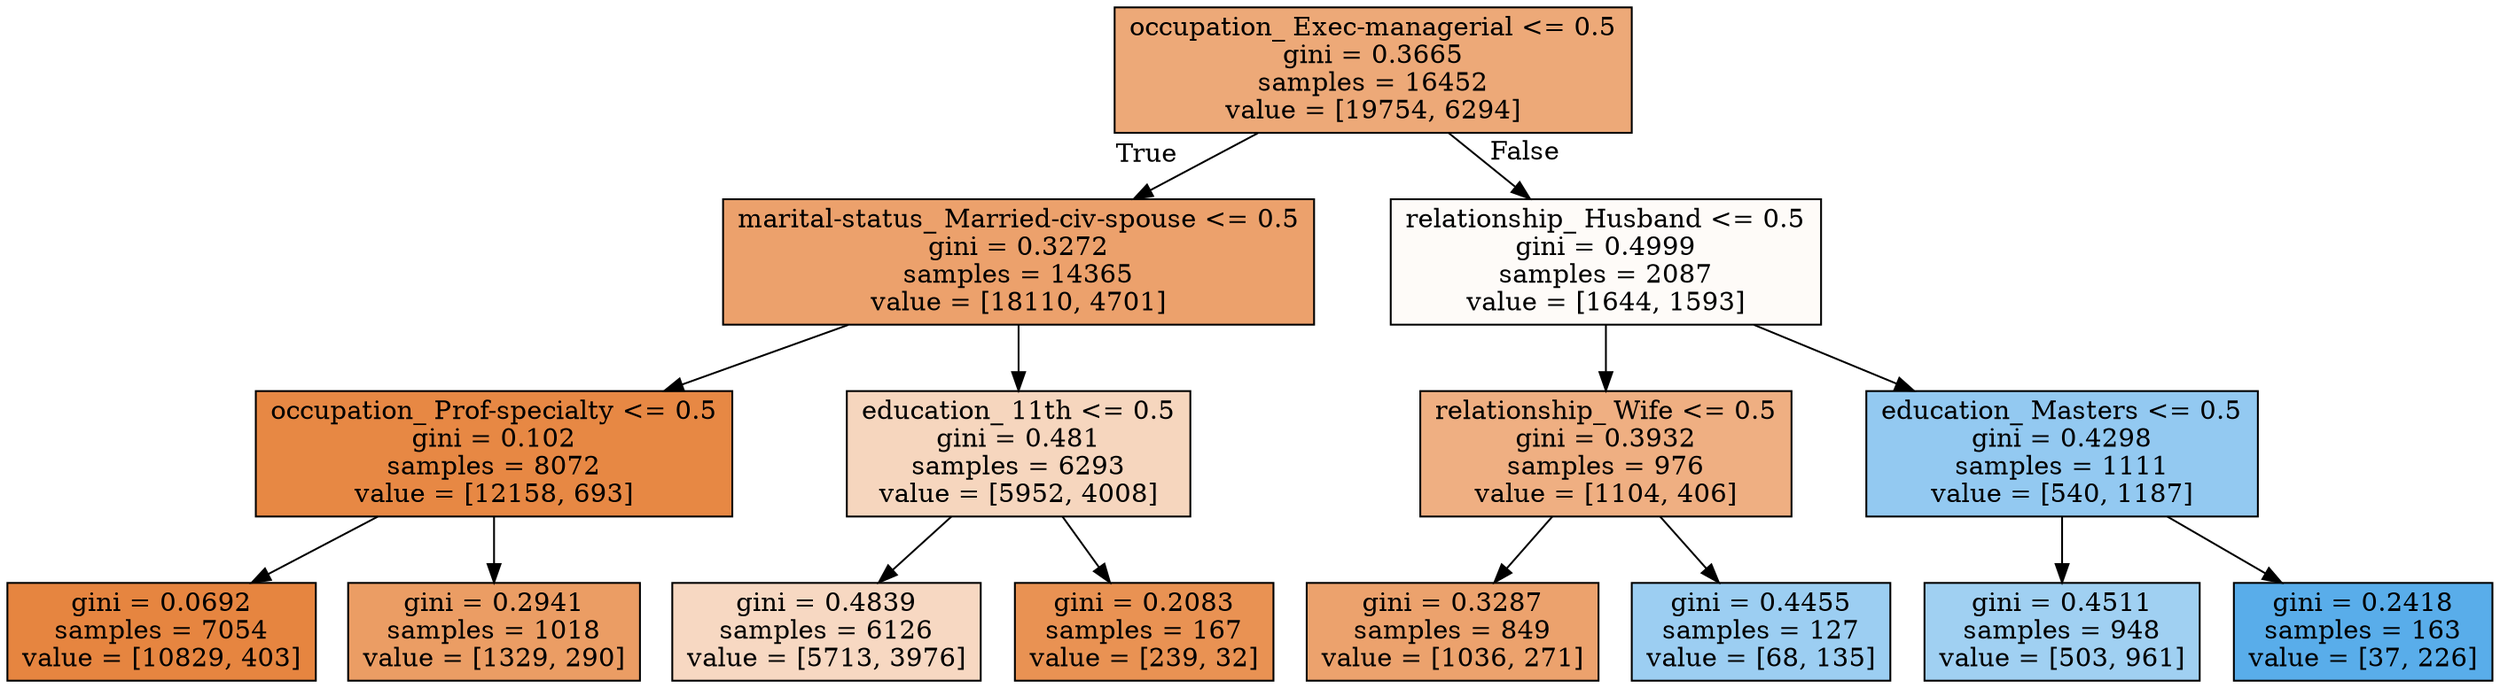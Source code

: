 digraph Tree {
node [shape=box, style="filled", color="black"] ;
0 [label="occupation_ Exec-managerial <= 0.5\ngini = 0.3665\nsamples = 16452\nvalue = [19754, 6294]", fillcolor="#e58139ae"] ;
1 [label="marital-status_ Married-civ-spouse <= 0.5\ngini = 0.3272\nsamples = 14365\nvalue = [18110, 4701]", fillcolor="#e58139bd"] ;
0 -> 1 [labeldistance=2.5, labelangle=45, headlabel="True"] ;
2 [label="occupation_ Prof-specialty <= 0.5\ngini = 0.102\nsamples = 8072\nvalue = [12158, 693]", fillcolor="#e58139f0"] ;
1 -> 2 ;
3 [label="gini = 0.0692\nsamples = 7054\nvalue = [10829, 403]", fillcolor="#e58139f6"] ;
2 -> 3 ;
4 [label="gini = 0.2941\nsamples = 1018\nvalue = [1329, 290]", fillcolor="#e58139c7"] ;
2 -> 4 ;
5 [label="education_ 11th <= 0.5\ngini = 0.481\nsamples = 6293\nvalue = [5952, 4008]", fillcolor="#e5813953"] ;
1 -> 5 ;
6 [label="gini = 0.4839\nsamples = 6126\nvalue = [5713, 3976]", fillcolor="#e581394e"] ;
5 -> 6 ;
7 [label="gini = 0.2083\nsamples = 167\nvalue = [239, 32]", fillcolor="#e58139dd"] ;
5 -> 7 ;
8 [label="relationship_ Husband <= 0.5\ngini = 0.4999\nsamples = 2087\nvalue = [1644, 1593]", fillcolor="#e5813908"] ;
0 -> 8 [labeldistance=2.5, labelangle=-45, headlabel="False"] ;
9 [label="relationship_ Wife <= 0.5\ngini = 0.3932\nsamples = 976\nvalue = [1104, 406]", fillcolor="#e58139a1"] ;
8 -> 9 ;
10 [label="gini = 0.3287\nsamples = 849\nvalue = [1036, 271]", fillcolor="#e58139bc"] ;
9 -> 10 ;
11 [label="gini = 0.4455\nsamples = 127\nvalue = [68, 135]", fillcolor="#399de57f"] ;
9 -> 11 ;
12 [label="education_ Masters <= 0.5\ngini = 0.4298\nsamples = 1111\nvalue = [540, 1187]", fillcolor="#399de58b"] ;
8 -> 12 ;
13 [label="gini = 0.4511\nsamples = 948\nvalue = [503, 961]", fillcolor="#399de57a"] ;
12 -> 13 ;
14 [label="gini = 0.2418\nsamples = 163\nvalue = [37, 226]", fillcolor="#399de5d5"] ;
12 -> 14 ;
}